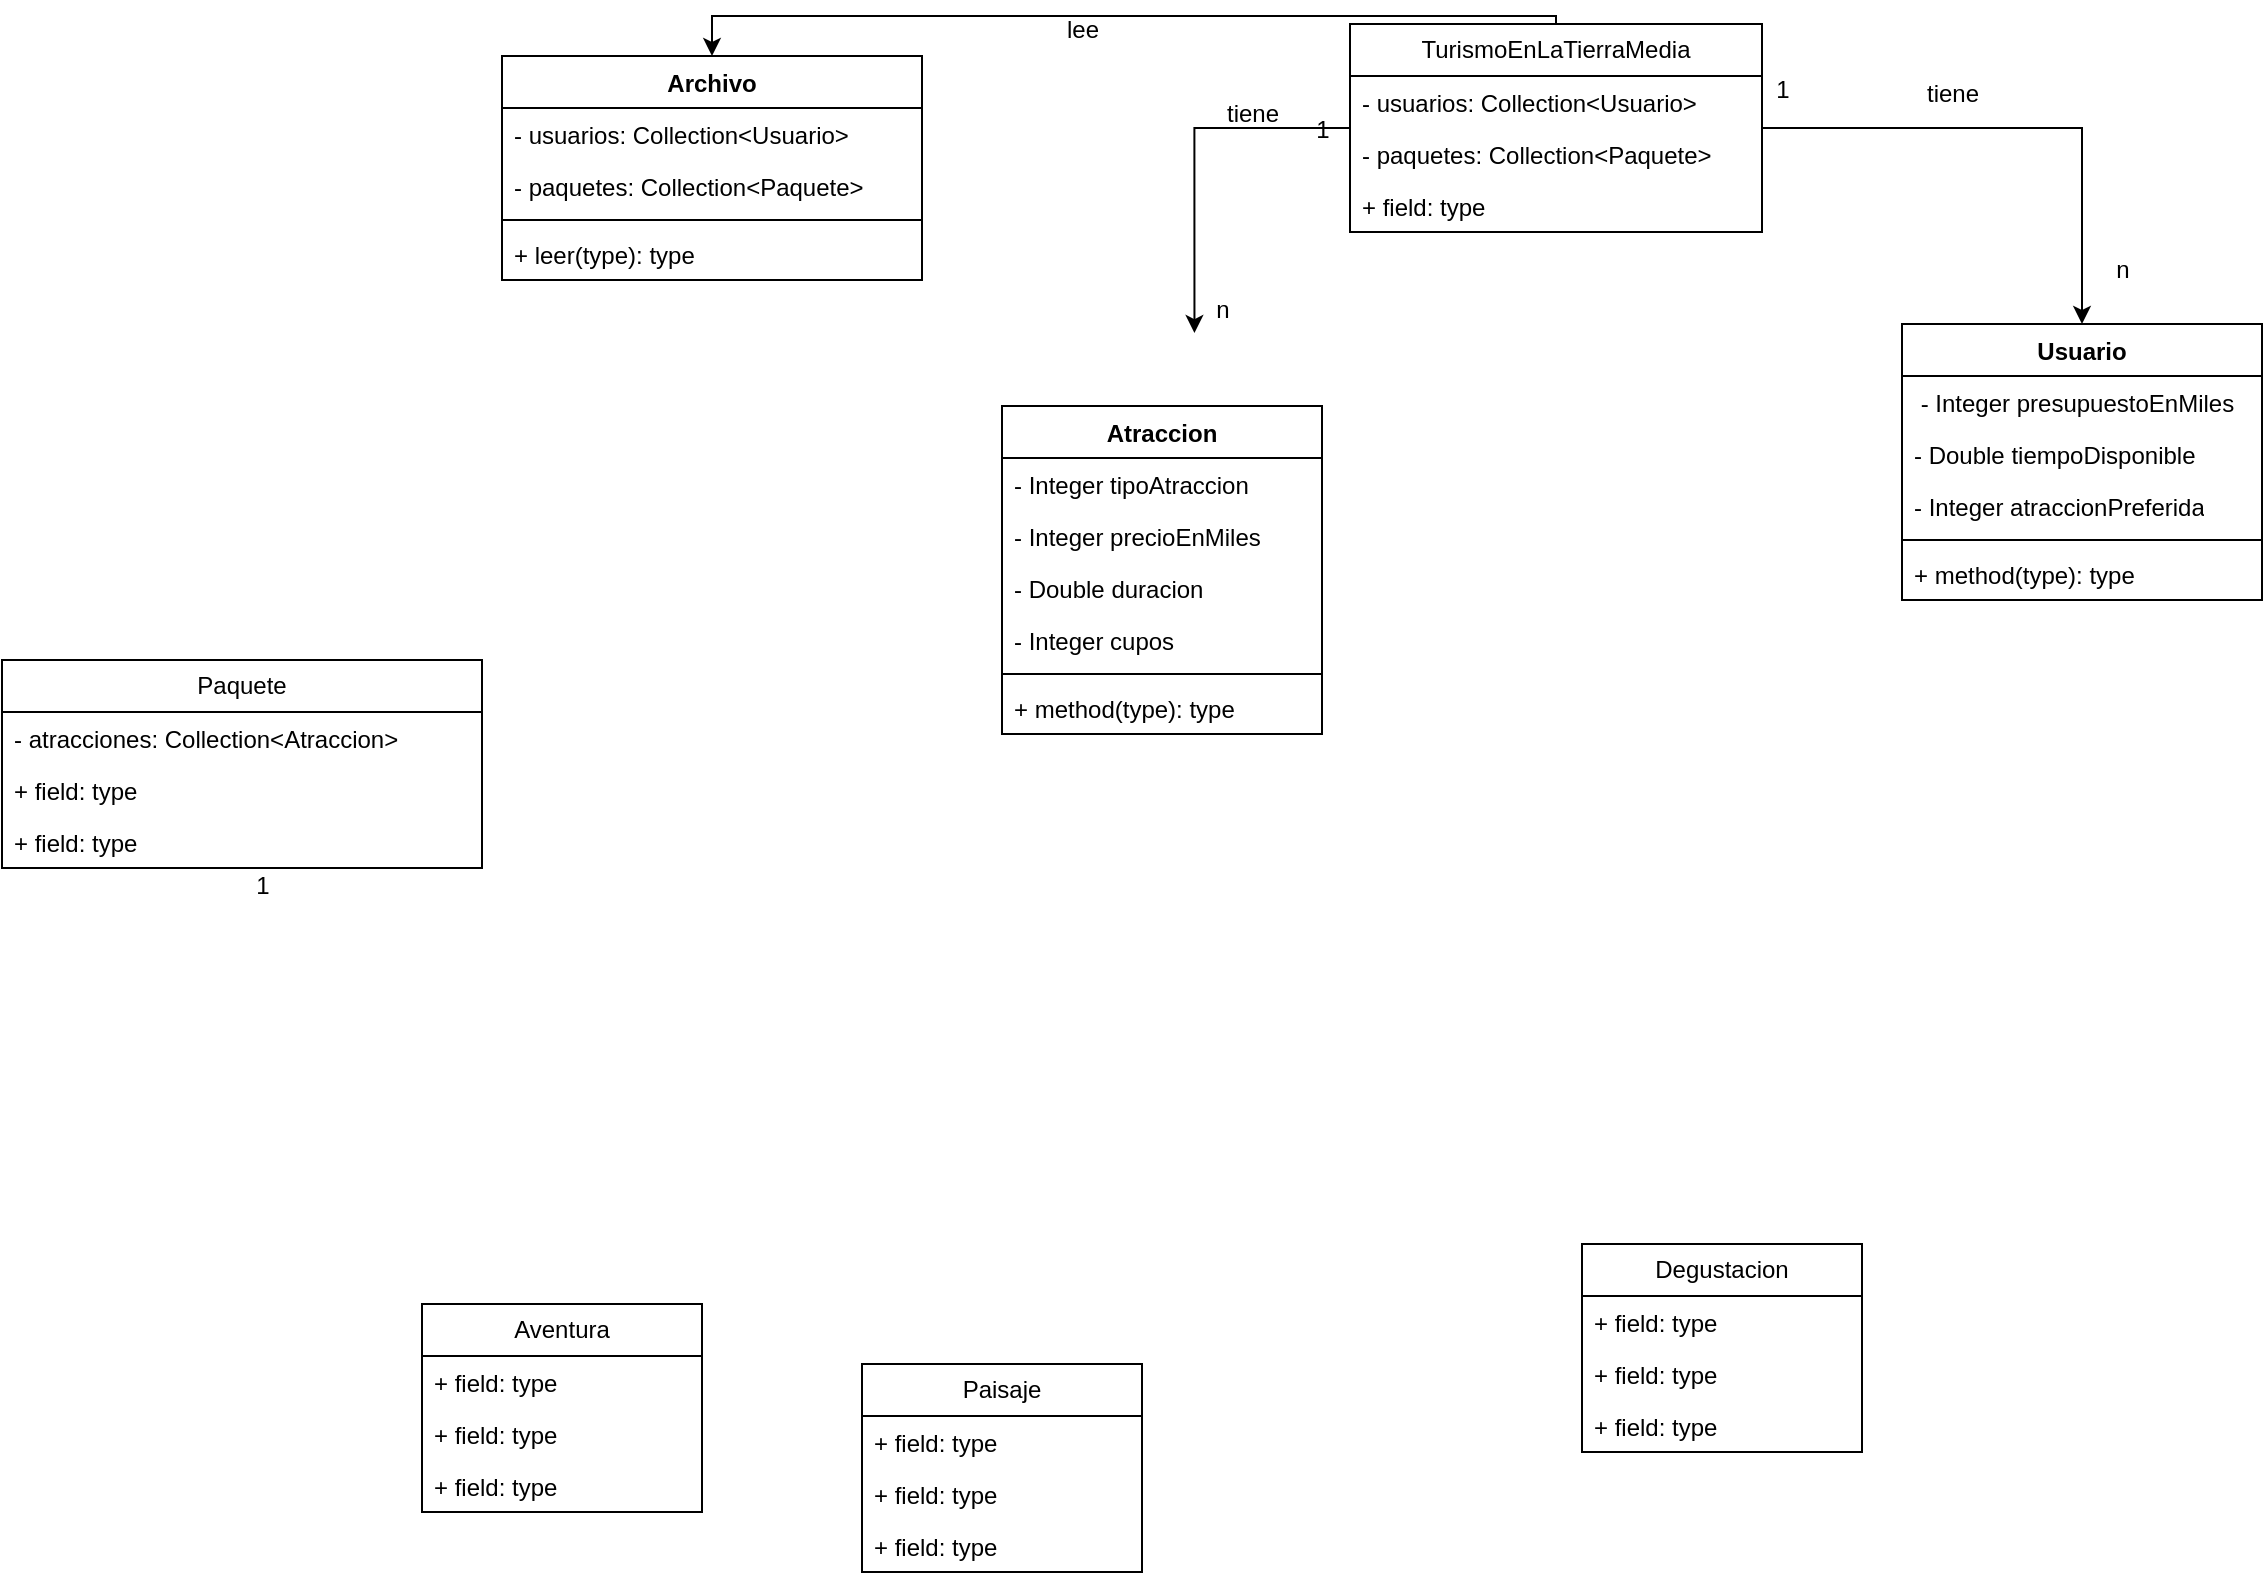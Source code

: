 <mxfile version="21.3.7" type="github">
  <diagram id="C5RBs43oDa-KdzZeNtuy" name="Page-1">
    <mxGraphModel dx="2012" dy="1974" grid="1" gridSize="10" guides="1" tooltips="1" connect="1" arrows="1" fold="1" page="1" pageScale="1" pageWidth="827" pageHeight="1169" math="0" shadow="0">
      <root>
        <mxCell id="WIyWlLk6GJQsqaUBKTNV-0" />
        <mxCell id="WIyWlLk6GJQsqaUBKTNV-1" parent="WIyWlLk6GJQsqaUBKTNV-0" />
        <mxCell id="ii1BcMms0bCpZbCkg86P-2" value="Atraccion" style="swimlane;fontStyle=1;align=center;verticalAlign=top;childLayout=stackLayout;horizontal=1;startSize=26;horizontalStack=0;resizeParent=1;resizeParentMax=0;resizeLast=0;collapsible=1;marginBottom=0;whiteSpace=wrap;html=1;" parent="WIyWlLk6GJQsqaUBKTNV-1" vertex="1">
          <mxGeometry x="-180" y="-127" width="160" height="164" as="geometry">
            <mxRectangle x="300" y="60" width="120" height="30" as="alternateBounds" />
          </mxGeometry>
        </mxCell>
        <mxCell id="ii1BcMms0bCpZbCkg86P-6" value="- Integer tipoAtraccion" style="text;strokeColor=none;fillColor=none;align=left;verticalAlign=top;spacingLeft=4;spacingRight=4;overflow=hidden;rotatable=0;points=[[0,0.5],[1,0.5]];portConstraint=eastwest;whiteSpace=wrap;html=1;" parent="ii1BcMms0bCpZbCkg86P-2" vertex="1">
          <mxGeometry y="26" width="160" height="26" as="geometry" />
        </mxCell>
        <mxCell id="ii1BcMms0bCpZbCkg86P-8" value="- Integer precioEnMiles" style="text;strokeColor=none;fillColor=none;align=left;verticalAlign=top;spacingLeft=4;spacingRight=4;overflow=hidden;rotatable=0;points=[[0,0.5],[1,0.5]];portConstraint=eastwest;whiteSpace=wrap;html=1;" parent="ii1BcMms0bCpZbCkg86P-2" vertex="1">
          <mxGeometry y="52" width="160" height="26" as="geometry" />
        </mxCell>
        <mxCell id="ii1BcMms0bCpZbCkg86P-7" value="- Double duracion" style="text;strokeColor=none;fillColor=none;align=left;verticalAlign=top;spacingLeft=4;spacingRight=4;overflow=hidden;rotatable=0;points=[[0,0.5],[1,0.5]];portConstraint=eastwest;whiteSpace=wrap;html=1;" parent="ii1BcMms0bCpZbCkg86P-2" vertex="1">
          <mxGeometry y="78" width="160" height="26" as="geometry" />
        </mxCell>
        <mxCell id="ii1BcMms0bCpZbCkg86P-9" value="- Integer cupos" style="text;strokeColor=none;fillColor=none;align=left;verticalAlign=top;spacingLeft=4;spacingRight=4;overflow=hidden;rotatable=0;points=[[0,0.5],[1,0.5]];portConstraint=eastwest;whiteSpace=wrap;html=1;" parent="ii1BcMms0bCpZbCkg86P-2" vertex="1">
          <mxGeometry y="104" width="160" height="26" as="geometry" />
        </mxCell>
        <mxCell id="ii1BcMms0bCpZbCkg86P-4" value="" style="line;strokeWidth=1;fillColor=none;align=left;verticalAlign=middle;spacingTop=-1;spacingLeft=3;spacingRight=3;rotatable=0;labelPosition=right;points=[];portConstraint=eastwest;strokeColor=inherit;" parent="ii1BcMms0bCpZbCkg86P-2" vertex="1">
          <mxGeometry y="130" width="160" height="8" as="geometry" />
        </mxCell>
        <mxCell id="ii1BcMms0bCpZbCkg86P-5" value="+ method(type): type" style="text;strokeColor=none;fillColor=none;align=left;verticalAlign=top;spacingLeft=4;spacingRight=4;overflow=hidden;rotatable=0;points=[[0,0.5],[1,0.5]];portConstraint=eastwest;whiteSpace=wrap;html=1;" parent="ii1BcMms0bCpZbCkg86P-2" vertex="1">
          <mxGeometry y="138" width="160" height="26" as="geometry" />
        </mxCell>
        <mxCell id="ii1BcMms0bCpZbCkg86P-10" value="Usuario" style="swimlane;fontStyle=1;align=center;verticalAlign=top;childLayout=stackLayout;horizontal=1;startSize=26;horizontalStack=0;resizeParent=1;resizeParentMax=0;resizeLast=0;collapsible=1;marginBottom=0;whiteSpace=wrap;html=1;" parent="WIyWlLk6GJQsqaUBKTNV-1" vertex="1">
          <mxGeometry x="270" y="-168" width="180" height="138" as="geometry" />
        </mxCell>
        <mxCell id="ii1BcMms0bCpZbCkg86P-11" value="&amp;nbsp;- Integer presupuestoEnMiles" style="text;strokeColor=none;fillColor=none;align=left;verticalAlign=top;spacingLeft=4;spacingRight=4;overflow=hidden;rotatable=0;points=[[0,0.5],[1,0.5]];portConstraint=eastwest;whiteSpace=wrap;html=1;" parent="ii1BcMms0bCpZbCkg86P-10" vertex="1">
          <mxGeometry y="26" width="180" height="26" as="geometry" />
        </mxCell>
        <mxCell id="ii1BcMms0bCpZbCkg86P-18" value="- Double tiempoDisponible" style="text;strokeColor=none;fillColor=none;align=left;verticalAlign=top;spacingLeft=4;spacingRight=4;overflow=hidden;rotatable=0;points=[[0,0.5],[1,0.5]];portConstraint=eastwest;whiteSpace=wrap;html=1;" parent="ii1BcMms0bCpZbCkg86P-10" vertex="1">
          <mxGeometry y="52" width="180" height="26" as="geometry" />
        </mxCell>
        <mxCell id="ii1BcMms0bCpZbCkg86P-13" value="- Integer atraccionPreferida" style="text;strokeColor=none;fillColor=none;align=left;verticalAlign=top;spacingLeft=4;spacingRight=4;overflow=hidden;rotatable=0;points=[[0,0.5],[1,0.5]];portConstraint=eastwest;whiteSpace=wrap;html=1;" parent="ii1BcMms0bCpZbCkg86P-10" vertex="1">
          <mxGeometry y="78" width="180" height="26" as="geometry" />
        </mxCell>
        <mxCell id="ii1BcMms0bCpZbCkg86P-12" value="" style="line;strokeWidth=1;fillColor=none;align=left;verticalAlign=middle;spacingTop=-1;spacingLeft=3;spacingRight=3;rotatable=0;labelPosition=right;points=[];portConstraint=eastwest;strokeColor=inherit;" parent="ii1BcMms0bCpZbCkg86P-10" vertex="1">
          <mxGeometry y="104" width="180" height="8" as="geometry" />
        </mxCell>
        <mxCell id="ii1BcMms0bCpZbCkg86P-19" value="+ method(type): type" style="text;strokeColor=none;fillColor=none;align=left;verticalAlign=top;spacingLeft=4;spacingRight=4;overflow=hidden;rotatable=0;points=[[0,0.5],[1,0.5]];portConstraint=eastwest;whiteSpace=wrap;html=1;" parent="ii1BcMms0bCpZbCkg86P-10" vertex="1">
          <mxGeometry y="112" width="180" height="26" as="geometry" />
        </mxCell>
        <mxCell id="cr2OVPebTgaW5zzje9S_-22" style="edgeStyle=orthogonalEdgeStyle;rounded=0;orthogonalLoop=1;jettySize=auto;html=1;entryX=0.041;entryY=0.884;entryDx=0;entryDy=0;entryPerimeter=0;" parent="WIyWlLk6GJQsqaUBKTNV-1" source="cr2OVPebTgaW5zzje9S_-0" target="cr2OVPebTgaW5zzje9S_-17" edge="1">
          <mxGeometry relative="1" as="geometry" />
        </mxCell>
        <mxCell id="cr2OVPebTgaW5zzje9S_-23" style="edgeStyle=orthogonalEdgeStyle;rounded=0;orthogonalLoop=1;jettySize=auto;html=1;entryX=0.5;entryY=0;entryDx=0;entryDy=0;" parent="WIyWlLk6GJQsqaUBKTNV-1" source="cr2OVPebTgaW5zzje9S_-0" target="ii1BcMms0bCpZbCkg86P-10" edge="1">
          <mxGeometry relative="1" as="geometry" />
        </mxCell>
        <mxCell id="cr2OVPebTgaW5zzje9S_-55" style="edgeStyle=orthogonalEdgeStyle;rounded=0;orthogonalLoop=1;jettySize=auto;html=1;entryX=0.5;entryY=0;entryDx=0;entryDy=0;" parent="WIyWlLk6GJQsqaUBKTNV-1" source="cr2OVPebTgaW5zzje9S_-0" target="cr2OVPebTgaW5zzje9S_-49" edge="1">
          <mxGeometry relative="1" as="geometry">
            <Array as="points">
              <mxPoint x="97" y="-322" />
              <mxPoint x="-325" y="-322" />
            </Array>
          </mxGeometry>
        </mxCell>
        <mxCell id="cr2OVPebTgaW5zzje9S_-0" value="TurismoEnLaTierraMedia" style="swimlane;fontStyle=0;childLayout=stackLayout;horizontal=1;startSize=26;fillColor=none;horizontalStack=0;resizeParent=1;resizeParentMax=0;resizeLast=0;collapsible=1;marginBottom=0;whiteSpace=wrap;html=1;" parent="WIyWlLk6GJQsqaUBKTNV-1" vertex="1">
          <mxGeometry x="-6" y="-318" width="206" height="104" as="geometry" />
        </mxCell>
        <mxCell id="cr2OVPebTgaW5zzje9S_-1" value="- usuarios: Collection&amp;lt;Usuario&amp;gt;" style="text;strokeColor=none;fillColor=none;align=left;verticalAlign=top;spacingLeft=4;spacingRight=4;overflow=hidden;rotatable=0;points=[[0,0.5],[1,0.5]];portConstraint=eastwest;whiteSpace=wrap;html=1;" parent="cr2OVPebTgaW5zzje9S_-0" vertex="1">
          <mxGeometry y="26" width="206" height="26" as="geometry" />
        </mxCell>
        <mxCell id="cr2OVPebTgaW5zzje9S_-2" value="- paquetes: Collection&amp;lt;Paquete&amp;gt;" style="text;strokeColor=none;fillColor=none;align=left;verticalAlign=top;spacingLeft=4;spacingRight=4;overflow=hidden;rotatable=0;points=[[0,0.5],[1,0.5]];portConstraint=eastwest;whiteSpace=wrap;html=1;" parent="cr2OVPebTgaW5zzje9S_-0" vertex="1">
          <mxGeometry y="52" width="206" height="26" as="geometry" />
        </mxCell>
        <mxCell id="cr2OVPebTgaW5zzje9S_-3" value="+ field: type" style="text;strokeColor=none;fillColor=none;align=left;verticalAlign=top;spacingLeft=4;spacingRight=4;overflow=hidden;rotatable=0;points=[[0,0.5],[1,0.5]];portConstraint=eastwest;whiteSpace=wrap;html=1;" parent="cr2OVPebTgaW5zzje9S_-0" vertex="1">
          <mxGeometry y="78" width="206" height="26" as="geometry" />
        </mxCell>
        <mxCell id="cr2OVPebTgaW5zzje9S_-4" value="Aventura" style="swimlane;fontStyle=0;childLayout=stackLayout;horizontal=1;startSize=26;fillColor=none;horizontalStack=0;resizeParent=1;resizeParentMax=0;resizeLast=0;collapsible=1;marginBottom=0;whiteSpace=wrap;html=1;" parent="WIyWlLk6GJQsqaUBKTNV-1" vertex="1">
          <mxGeometry x="-470" y="322" width="140" height="104" as="geometry" />
        </mxCell>
        <mxCell id="cr2OVPebTgaW5zzje9S_-5" value="+ field: type" style="text;strokeColor=none;fillColor=none;align=left;verticalAlign=top;spacingLeft=4;spacingRight=4;overflow=hidden;rotatable=0;points=[[0,0.5],[1,0.5]];portConstraint=eastwest;whiteSpace=wrap;html=1;" parent="cr2OVPebTgaW5zzje9S_-4" vertex="1">
          <mxGeometry y="26" width="140" height="26" as="geometry" />
        </mxCell>
        <mxCell id="cr2OVPebTgaW5zzje9S_-6" value="+ field: type" style="text;strokeColor=none;fillColor=none;align=left;verticalAlign=top;spacingLeft=4;spacingRight=4;overflow=hidden;rotatable=0;points=[[0,0.5],[1,0.5]];portConstraint=eastwest;whiteSpace=wrap;html=1;" parent="cr2OVPebTgaW5zzje9S_-4" vertex="1">
          <mxGeometry y="52" width="140" height="26" as="geometry" />
        </mxCell>
        <mxCell id="cr2OVPebTgaW5zzje9S_-7" value="+ field: type" style="text;strokeColor=none;fillColor=none;align=left;verticalAlign=top;spacingLeft=4;spacingRight=4;overflow=hidden;rotatable=0;points=[[0,0.5],[1,0.5]];portConstraint=eastwest;whiteSpace=wrap;html=1;" parent="cr2OVPebTgaW5zzje9S_-4" vertex="1">
          <mxGeometry y="78" width="140" height="26" as="geometry" />
        </mxCell>
        <mxCell id="cr2OVPebTgaW5zzje9S_-9" value="Paquete" style="swimlane;fontStyle=0;childLayout=stackLayout;horizontal=1;startSize=26;fillColor=none;horizontalStack=0;resizeParent=1;resizeParentMax=0;resizeLast=0;collapsible=1;marginBottom=0;whiteSpace=wrap;html=1;" parent="WIyWlLk6GJQsqaUBKTNV-1" vertex="1">
          <mxGeometry x="-680" width="240" height="104" as="geometry" />
        </mxCell>
        <mxCell id="cr2OVPebTgaW5zzje9S_-10" value="- atracciones: Collection&amp;lt;Atraccion&amp;gt;" style="text;strokeColor=none;fillColor=none;align=left;verticalAlign=top;spacingLeft=4;spacingRight=4;overflow=hidden;rotatable=0;points=[[0,0.5],[1,0.5]];portConstraint=eastwest;whiteSpace=wrap;html=1;" parent="cr2OVPebTgaW5zzje9S_-9" vertex="1">
          <mxGeometry y="26" width="240" height="26" as="geometry" />
        </mxCell>
        <mxCell id="cr2OVPebTgaW5zzje9S_-11" value="+ field: type" style="text;strokeColor=none;fillColor=none;align=left;verticalAlign=top;spacingLeft=4;spacingRight=4;overflow=hidden;rotatable=0;points=[[0,0.5],[1,0.5]];portConstraint=eastwest;whiteSpace=wrap;html=1;" parent="cr2OVPebTgaW5zzje9S_-9" vertex="1">
          <mxGeometry y="52" width="240" height="26" as="geometry" />
        </mxCell>
        <mxCell id="cr2OVPebTgaW5zzje9S_-12" value="+ field: type" style="text;strokeColor=none;fillColor=none;align=left;verticalAlign=top;spacingLeft=4;spacingRight=4;overflow=hidden;rotatable=0;points=[[0,0.5],[1,0.5]];portConstraint=eastwest;whiteSpace=wrap;html=1;" parent="cr2OVPebTgaW5zzje9S_-9" vertex="1">
          <mxGeometry y="78" width="240" height="26" as="geometry" />
        </mxCell>
        <mxCell id="cr2OVPebTgaW5zzje9S_-15" value="tiene" style="text;html=1;align=center;verticalAlign=middle;resizable=0;points=[];autosize=1;strokeColor=none;fillColor=none;" parent="WIyWlLk6GJQsqaUBKTNV-1" vertex="1">
          <mxGeometry x="-80" y="-288" width="50" height="30" as="geometry" />
        </mxCell>
        <mxCell id="cr2OVPebTgaW5zzje9S_-16" value="1" style="text;html=1;align=center;verticalAlign=middle;resizable=0;points=[];autosize=1;strokeColor=none;fillColor=none;" parent="WIyWlLk6GJQsqaUBKTNV-1" vertex="1">
          <mxGeometry x="-35" y="-280" width="30" height="30" as="geometry" />
        </mxCell>
        <mxCell id="cr2OVPebTgaW5zzje9S_-17" value="n" style="text;html=1;align=center;verticalAlign=middle;resizable=0;points=[];autosize=1;strokeColor=none;fillColor=none;" parent="WIyWlLk6GJQsqaUBKTNV-1" vertex="1">
          <mxGeometry x="-85" y="-190" width="30" height="30" as="geometry" />
        </mxCell>
        <mxCell id="cr2OVPebTgaW5zzje9S_-24" value="tiene" style="text;html=1;align=center;verticalAlign=middle;resizable=0;points=[];autosize=1;strokeColor=none;fillColor=none;" parent="WIyWlLk6GJQsqaUBKTNV-1" vertex="1">
          <mxGeometry x="270" y="-298" width="50" height="30" as="geometry" />
        </mxCell>
        <mxCell id="cr2OVPebTgaW5zzje9S_-26" value="n" style="text;html=1;align=center;verticalAlign=middle;resizable=0;points=[];autosize=1;strokeColor=none;fillColor=none;" parent="WIyWlLk6GJQsqaUBKTNV-1" vertex="1">
          <mxGeometry x="365" y="-210" width="30" height="30" as="geometry" />
        </mxCell>
        <mxCell id="cr2OVPebTgaW5zzje9S_-27" value="1" style="text;html=1;align=center;verticalAlign=middle;resizable=0;points=[];autosize=1;strokeColor=none;fillColor=none;" parent="WIyWlLk6GJQsqaUBKTNV-1" vertex="1">
          <mxGeometry x="195" y="-300" width="30" height="30" as="geometry" />
        </mxCell>
        <mxCell id="cr2OVPebTgaW5zzje9S_-29" value="1" style="text;html=1;align=center;verticalAlign=middle;resizable=0;points=[];autosize=1;strokeColor=none;fillColor=none;" parent="WIyWlLk6GJQsqaUBKTNV-1" vertex="1">
          <mxGeometry x="-565" y="98" width="30" height="30" as="geometry" />
        </mxCell>
        <mxCell id="cr2OVPebTgaW5zzje9S_-30" value="Paisaje" style="swimlane;fontStyle=0;childLayout=stackLayout;horizontal=1;startSize=26;fillColor=none;horizontalStack=0;resizeParent=1;resizeParentMax=0;resizeLast=0;collapsible=1;marginBottom=0;whiteSpace=wrap;html=1;" parent="WIyWlLk6GJQsqaUBKTNV-1" vertex="1">
          <mxGeometry x="-250" y="352" width="140" height="104" as="geometry" />
        </mxCell>
        <mxCell id="cr2OVPebTgaW5zzje9S_-31" value="+ field: type" style="text;strokeColor=none;fillColor=none;align=left;verticalAlign=top;spacingLeft=4;spacingRight=4;overflow=hidden;rotatable=0;points=[[0,0.5],[1,0.5]];portConstraint=eastwest;whiteSpace=wrap;html=1;" parent="cr2OVPebTgaW5zzje9S_-30" vertex="1">
          <mxGeometry y="26" width="140" height="26" as="geometry" />
        </mxCell>
        <mxCell id="cr2OVPebTgaW5zzje9S_-32" value="+ field: type" style="text;strokeColor=none;fillColor=none;align=left;verticalAlign=top;spacingLeft=4;spacingRight=4;overflow=hidden;rotatable=0;points=[[0,0.5],[1,0.5]];portConstraint=eastwest;whiteSpace=wrap;html=1;" parent="cr2OVPebTgaW5zzje9S_-30" vertex="1">
          <mxGeometry y="52" width="140" height="26" as="geometry" />
        </mxCell>
        <mxCell id="cr2OVPebTgaW5zzje9S_-33" value="+ field: type" style="text;strokeColor=none;fillColor=none;align=left;verticalAlign=top;spacingLeft=4;spacingRight=4;overflow=hidden;rotatable=0;points=[[0,0.5],[1,0.5]];portConstraint=eastwest;whiteSpace=wrap;html=1;" parent="cr2OVPebTgaW5zzje9S_-30" vertex="1">
          <mxGeometry y="78" width="140" height="26" as="geometry" />
        </mxCell>
        <mxCell id="cr2OVPebTgaW5zzje9S_-34" value="Degustacion" style="swimlane;fontStyle=0;childLayout=stackLayout;horizontal=1;startSize=26;fillColor=none;horizontalStack=0;resizeParent=1;resizeParentMax=0;resizeLast=0;collapsible=1;marginBottom=0;whiteSpace=wrap;html=1;" parent="WIyWlLk6GJQsqaUBKTNV-1" vertex="1">
          <mxGeometry x="110" y="292" width="140" height="104" as="geometry" />
        </mxCell>
        <mxCell id="cr2OVPebTgaW5zzje9S_-35" value="+ field: type" style="text;strokeColor=none;fillColor=none;align=left;verticalAlign=top;spacingLeft=4;spacingRight=4;overflow=hidden;rotatable=0;points=[[0,0.5],[1,0.5]];portConstraint=eastwest;whiteSpace=wrap;html=1;" parent="cr2OVPebTgaW5zzje9S_-34" vertex="1">
          <mxGeometry y="26" width="140" height="26" as="geometry" />
        </mxCell>
        <mxCell id="cr2OVPebTgaW5zzje9S_-36" value="+ field: type" style="text;strokeColor=none;fillColor=none;align=left;verticalAlign=top;spacingLeft=4;spacingRight=4;overflow=hidden;rotatable=0;points=[[0,0.5],[1,0.5]];portConstraint=eastwest;whiteSpace=wrap;html=1;" parent="cr2OVPebTgaW5zzje9S_-34" vertex="1">
          <mxGeometry y="52" width="140" height="26" as="geometry" />
        </mxCell>
        <mxCell id="cr2OVPebTgaW5zzje9S_-37" value="+ field: type" style="text;strokeColor=none;fillColor=none;align=left;verticalAlign=top;spacingLeft=4;spacingRight=4;overflow=hidden;rotatable=0;points=[[0,0.5],[1,0.5]];portConstraint=eastwest;whiteSpace=wrap;html=1;" parent="cr2OVPebTgaW5zzje9S_-34" vertex="1">
          <mxGeometry y="78" width="140" height="26" as="geometry" />
        </mxCell>
        <mxCell id="cr2OVPebTgaW5zzje9S_-49" value="Archivo" style="swimlane;fontStyle=1;align=center;verticalAlign=top;childLayout=stackLayout;horizontal=1;startSize=26;horizontalStack=0;resizeParent=1;resizeParentMax=0;resizeLast=0;collapsible=1;marginBottom=0;whiteSpace=wrap;html=1;" parent="WIyWlLk6GJQsqaUBKTNV-1" vertex="1">
          <mxGeometry x="-430" y="-302" width="210" height="112" as="geometry" />
        </mxCell>
        <mxCell id="cr2OVPebTgaW5zzje9S_-50" value="- usuarios: Collection&amp;lt;Usuario&amp;gt;" style="text;strokeColor=none;fillColor=none;align=left;verticalAlign=top;spacingLeft=4;spacingRight=4;overflow=hidden;rotatable=0;points=[[0,0.5],[1,0.5]];portConstraint=eastwest;whiteSpace=wrap;html=1;" parent="cr2OVPebTgaW5zzje9S_-49" vertex="1">
          <mxGeometry y="26" width="210" height="26" as="geometry" />
        </mxCell>
        <mxCell id="cr2OVPebTgaW5zzje9S_-53" value="- paquetes: Collection&amp;lt;Paquete&amp;gt;" style="text;strokeColor=none;fillColor=none;align=left;verticalAlign=top;spacingLeft=4;spacingRight=4;overflow=hidden;rotatable=0;points=[[0,0.5],[1,0.5]];portConstraint=eastwest;whiteSpace=wrap;html=1;" parent="cr2OVPebTgaW5zzje9S_-49" vertex="1">
          <mxGeometry y="52" width="210" height="26" as="geometry" />
        </mxCell>
        <mxCell id="cr2OVPebTgaW5zzje9S_-51" value="" style="line;strokeWidth=1;fillColor=none;align=left;verticalAlign=middle;spacingTop=-1;spacingLeft=3;spacingRight=3;rotatable=0;labelPosition=right;points=[];portConstraint=eastwest;strokeColor=inherit;" parent="cr2OVPebTgaW5zzje9S_-49" vertex="1">
          <mxGeometry y="78" width="210" height="8" as="geometry" />
        </mxCell>
        <mxCell id="cr2OVPebTgaW5zzje9S_-52" value="+ leer(type): type" style="text;strokeColor=none;fillColor=none;align=left;verticalAlign=top;spacingLeft=4;spacingRight=4;overflow=hidden;rotatable=0;points=[[0,0.5],[1,0.5]];portConstraint=eastwest;whiteSpace=wrap;html=1;" parent="cr2OVPebTgaW5zzje9S_-49" vertex="1">
          <mxGeometry y="86" width="210" height="26" as="geometry" />
        </mxCell>
        <mxCell id="cr2OVPebTgaW5zzje9S_-56" value="lee" style="text;html=1;align=center;verticalAlign=middle;resizable=0;points=[];autosize=1;strokeColor=none;fillColor=none;" parent="WIyWlLk6GJQsqaUBKTNV-1" vertex="1">
          <mxGeometry x="-160" y="-330" width="40" height="30" as="geometry" />
        </mxCell>
      </root>
    </mxGraphModel>
  </diagram>
</mxfile>
